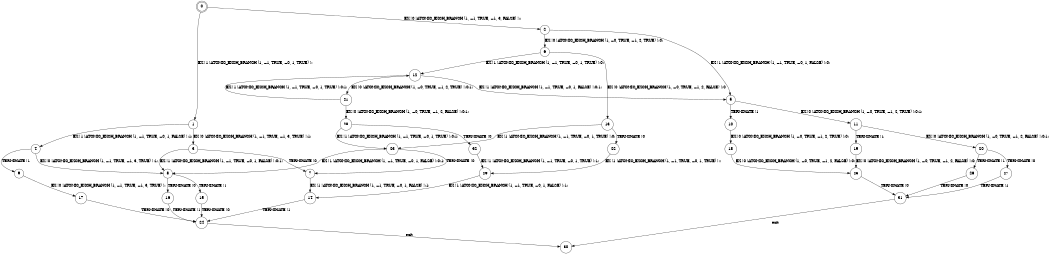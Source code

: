 digraph BCG {
size = "7, 10.5";
center = TRUE;
node [shape = circle];
0 [peripheries = 2];
0 -> 1 [label = "EX !1 !ATOMIC_EXCH_BRANCH (1, +1, TRUE, +0, 1, TRUE) !::"];
0 -> 2 [label = "EX !0 !ATOMIC_EXCH_BRANCH (1, +1, TRUE, +1, 3, FALSE) !::"];
1 -> 3 [label = "EX !0 !ATOMIC_EXCH_BRANCH (1, +1, TRUE, +1, 3, TRUE) !:1:"];
1 -> 4 [label = "EX !1 !ATOMIC_EXCH_BRANCH (1, +1, TRUE, +0, 1, FALSE) !:1:"];
2 -> 5 [label = "EX !1 !ATOMIC_EXCH_BRANCH (1, +1, TRUE, +0, 1, FALSE) !:0:"];
2 -> 6 [label = "EX !0 !ATOMIC_EXCH_BRANCH (1, +0, TRUE, +1, 2, TRUE) !:0:"];
3 -> 7 [label = "TERMINATE !0"];
3 -> 8 [label = "EX !1 !ATOMIC_EXCH_BRANCH (1, +1, TRUE, +0, 1, FALSE) !:0:1:"];
4 -> 9 [label = "TERMINATE !1"];
4 -> 8 [label = "EX !0 !ATOMIC_EXCH_BRANCH (1, +1, TRUE, +1, 3, TRUE) !:1:"];
5 -> 10 [label = "TERMINATE !1"];
5 -> 11 [label = "EX !0 !ATOMIC_EXCH_BRANCH (1, +0, TRUE, +1, 2, TRUE) !:0:1:"];
6 -> 12 [label = "EX !1 !ATOMIC_EXCH_BRANCH (1, +1, TRUE, +0, 1, TRUE) !:0:"];
6 -> 13 [label = "EX !0 !ATOMIC_EXCH_BRANCH (1, +0, TRUE, +1, 2, FALSE) !:0:"];
7 -> 14 [label = "EX !1 !ATOMIC_EXCH_BRANCH (1, +1, TRUE, +0, 1, FALSE) !:1:"];
8 -> 15 [label = "TERMINATE !1"];
8 -> 16 [label = "TERMINATE !0"];
9 -> 17 [label = "EX !0 !ATOMIC_EXCH_BRANCH (1, +1, TRUE, +1, 3, TRUE) !::"];
10 -> 18 [label = "EX !0 !ATOMIC_EXCH_BRANCH (1, +0, TRUE, +1, 2, TRUE) !:0:"];
11 -> 19 [label = "TERMINATE !1"];
11 -> 20 [label = "EX !0 !ATOMIC_EXCH_BRANCH (1, +0, TRUE, +1, 2, FALSE) !:0:1:"];
12 -> 5 [label = "EX !1 !ATOMIC_EXCH_BRANCH (1, +1, TRUE, +0, 1, FALSE) !:0:1:"];
12 -> 21 [label = "EX !0 !ATOMIC_EXCH_BRANCH (1, +0, TRUE, +1, 2, TRUE) !:0:1:"];
13 -> 22 [label = "TERMINATE !0"];
13 -> 23 [label = "EX !1 !ATOMIC_EXCH_BRANCH (1, +1, TRUE, +0, 1, TRUE) !:0:"];
14 -> 24 [label = "TERMINATE !1"];
15 -> 24 [label = "TERMINATE !0"];
16 -> 24 [label = "TERMINATE !1"];
17 -> 24 [label = "TERMINATE !0"];
18 -> 25 [label = "EX !0 !ATOMIC_EXCH_BRANCH (1, +0, TRUE, +1, 2, FALSE) !:0:"];
19 -> 25 [label = "EX !0 !ATOMIC_EXCH_BRANCH (1, +0, TRUE, +1, 2, FALSE) !:0:"];
20 -> 26 [label = "TERMINATE !1"];
20 -> 27 [label = "TERMINATE !0"];
21 -> 12 [label = "EX !1 !ATOMIC_EXCH_BRANCH (1, +1, TRUE, +0, 1, TRUE) !:0:1:"];
21 -> 28 [label = "EX !0 !ATOMIC_EXCH_BRANCH (1, +0, TRUE, +1, 2, FALSE) !:0:1:"];
22 -> 29 [label = "EX !1 !ATOMIC_EXCH_BRANCH (1, +1, TRUE, +0, 1, TRUE) !::"];
23 -> 7 [label = "TERMINATE !0"];
23 -> 8 [label = "EX !1 !ATOMIC_EXCH_BRANCH (1, +1, TRUE, +0, 1, FALSE) !:0:1:"];
24 -> 30 [label = "exit"];
25 -> 31 [label = "TERMINATE !0"];
26 -> 31 [label = "TERMINATE !0"];
27 -> 31 [label = "TERMINATE !1"];
28 -> 32 [label = "TERMINATE !0"];
28 -> 23 [label = "EX !1 !ATOMIC_EXCH_BRANCH (1, +1, TRUE, +0, 1, TRUE) !:0:1:"];
29 -> 14 [label = "EX !1 !ATOMIC_EXCH_BRANCH (1, +1, TRUE, +0, 1, FALSE) !:1:"];
31 -> 30 [label = "exit"];
32 -> 29 [label = "EX !1 !ATOMIC_EXCH_BRANCH (1, +1, TRUE, +0, 1, TRUE) !:1:"];
}

